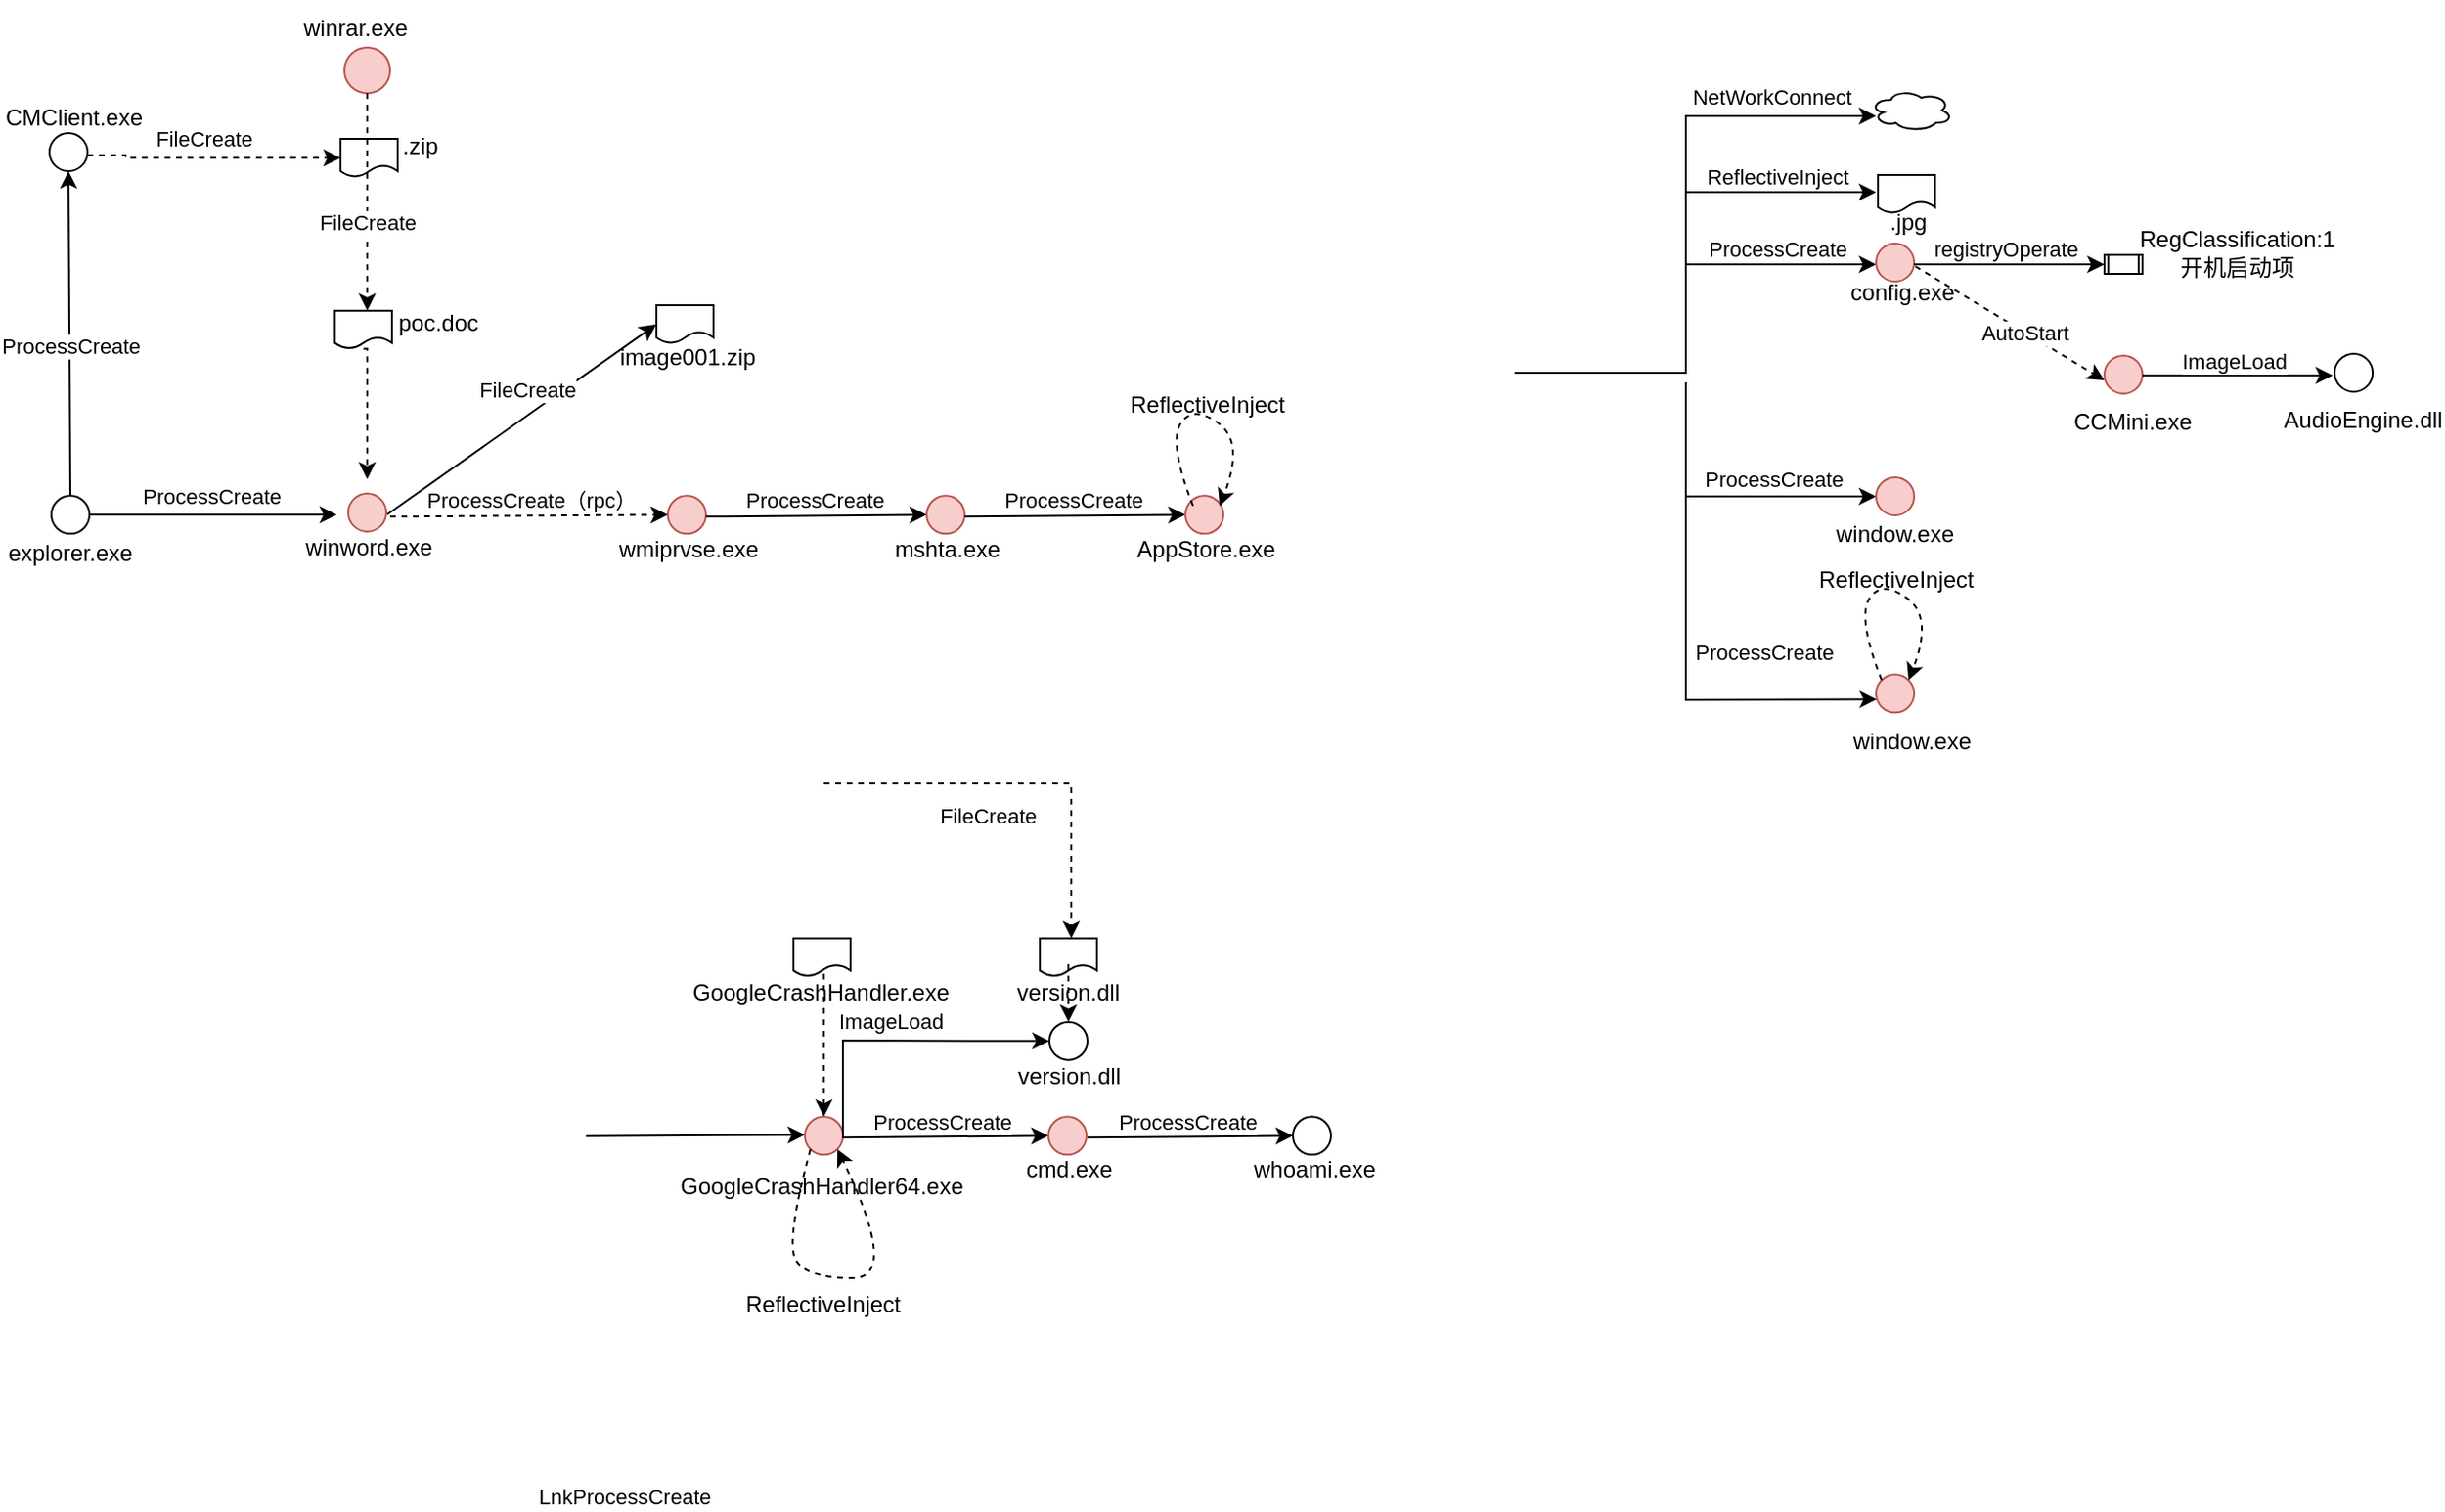 <mxfile version="24.7.8">
  <diagram name="第 1 页" id="-piAVr5oN9Rd_CtVCIbP">
    <mxGraphModel dx="1036" dy="457" grid="1" gridSize="10" guides="1" tooltips="1" connect="1" arrows="1" fold="1" page="1" pageScale="1" pageWidth="827" pageHeight="1169" math="0" shadow="0">
      <root>
        <mxCell id="0" />
        <mxCell id="1" parent="0" />
        <mxCell id="0NGUNeL6i_v_b3cjHjwt-1" value="" style="ellipse;whiteSpace=wrap;html=1;aspect=fixed;" vertex="1" parent="1">
          <mxGeometry x="141" y="358.67" width="20" height="20" as="geometry" />
        </mxCell>
        <mxCell id="0NGUNeL6i_v_b3cjHjwt-2" value="" style="endArrow=classic;html=1;rounded=0;exitX=1;exitY=0.5;exitDx=0;exitDy=0;" edge="1" parent="1" source="0NGUNeL6i_v_b3cjHjwt-1">
          <mxGeometry width="50" height="50" relative="1" as="geometry">
            <mxPoint x="391" y="353.67" as="sourcePoint" />
            <mxPoint x="291" y="368.67" as="targetPoint" />
          </mxGeometry>
        </mxCell>
        <mxCell id="0NGUNeL6i_v_b3cjHjwt-3" value="ProcessCreate" style="edgeLabel;html=1;align=center;verticalAlign=middle;resizable=0;points=[];" vertex="1" connectable="0" parent="0NGUNeL6i_v_b3cjHjwt-2">
          <mxGeometry x="-0.16" y="3" relative="1" as="geometry">
            <mxPoint x="9" y="-7" as="offset" />
          </mxGeometry>
        </mxCell>
        <mxCell id="0NGUNeL6i_v_b3cjHjwt-4" value="" style="endArrow=classic;html=1;rounded=0;entryX=0;entryY=0.5;entryDx=0;entryDy=0;" edge="1" parent="1" target="0NGUNeL6i_v_b3cjHjwt-7">
          <mxGeometry width="50" height="50" relative="1" as="geometry">
            <mxPoint x="1000" y="299" as="sourcePoint" />
            <mxPoint x="1048" y="449" as="targetPoint" />
            <Array as="points">
              <mxPoint x="1000" y="359" />
            </Array>
          </mxGeometry>
        </mxCell>
        <mxCell id="0NGUNeL6i_v_b3cjHjwt-5" value="ProcessCreate" style="edgeLabel;html=1;align=center;verticalAlign=middle;resizable=0;points=[];" vertex="1" connectable="0" parent="0NGUNeL6i_v_b3cjHjwt-4">
          <mxGeometry x="-0.16" y="3" relative="1" as="geometry">
            <mxPoint x="39" y="-6" as="offset" />
          </mxGeometry>
        </mxCell>
        <mxCell id="0NGUNeL6i_v_b3cjHjwt-6" value="explorer.exe" style="text;strokeColor=none;align=center;fillColor=none;html=1;verticalAlign=middle;whiteSpace=wrap;rounded=0;" vertex="1" parent="1">
          <mxGeometry x="121" y="373.67" width="60" height="30" as="geometry" />
        </mxCell>
        <mxCell id="0NGUNeL6i_v_b3cjHjwt-7" value="" style="ellipse;whiteSpace=wrap;html=1;aspect=fixed;fillColor=#f8cecc;strokeColor=#b85450;" vertex="1" parent="1">
          <mxGeometry x="1100" y="349" width="20" height="20" as="geometry" />
        </mxCell>
        <mxCell id="0NGUNeL6i_v_b3cjHjwt-8" value="window.exe" style="text;strokeColor=none;align=center;fillColor=none;html=1;verticalAlign=middle;whiteSpace=wrap;rounded=0;" vertex="1" parent="1">
          <mxGeometry x="1080" y="364" width="60" height="30" as="geometry" />
        </mxCell>
        <mxCell id="0NGUNeL6i_v_b3cjHjwt-9" value="" style="endArrow=classic;html=1;rounded=0;exitX=0.5;exitY=0;exitDx=0;exitDy=0;entryX=0.5;entryY=1;entryDx=0;entryDy=0;" edge="1" parent="1" source="0NGUNeL6i_v_b3cjHjwt-1" target="0NGUNeL6i_v_b3cjHjwt-11">
          <mxGeometry width="50" height="50" relative="1" as="geometry">
            <mxPoint x="150" y="274.17" as="sourcePoint" />
            <mxPoint x="150" y="190" as="targetPoint" />
          </mxGeometry>
        </mxCell>
        <mxCell id="0NGUNeL6i_v_b3cjHjwt-10" value="ProcessCreate" style="edgeLabel;html=1;align=center;verticalAlign=middle;resizable=0;points=[];" vertex="1" connectable="0" parent="0NGUNeL6i_v_b3cjHjwt-9">
          <mxGeometry x="-0.16" y="3" relative="1" as="geometry">
            <mxPoint x="3" y="-7" as="offset" />
          </mxGeometry>
        </mxCell>
        <mxCell id="0NGUNeL6i_v_b3cjHjwt-11" value="" style="ellipse;whiteSpace=wrap;html=1;aspect=fixed;" vertex="1" parent="1">
          <mxGeometry x="140" y="168" width="20" height="20" as="geometry" />
        </mxCell>
        <mxCell id="0NGUNeL6i_v_b3cjHjwt-12" value="CMClient.exe" style="text;strokeColor=none;align=center;fillColor=none;html=1;verticalAlign=middle;whiteSpace=wrap;rounded=0;" vertex="1" parent="1">
          <mxGeometry x="123" y="145" width="60" height="30" as="geometry" />
        </mxCell>
        <mxCell id="0NGUNeL6i_v_b3cjHjwt-13" value="" style="endArrow=classic;html=1;rounded=0;exitX=1;exitY=0.5;exitDx=0;exitDy=0;edgeStyle=elbowEdgeStyle;dashed=1;entryX=0;entryY=0.5;entryDx=0;entryDy=0;" edge="1" parent="1" target="0NGUNeL6i_v_b3cjHjwt-15">
          <mxGeometry width="50" height="50" relative="1" as="geometry">
            <mxPoint x="160" y="179.58" as="sourcePoint" />
            <mxPoint x="210" y="120" as="targetPoint" />
            <Array as="points">
              <mxPoint x="180" y="180" />
            </Array>
          </mxGeometry>
        </mxCell>
        <mxCell id="0NGUNeL6i_v_b3cjHjwt-14" value="FileCreate" style="edgeLabel;html=1;align=center;verticalAlign=middle;resizable=0;points=[];" vertex="1" connectable="0" parent="0NGUNeL6i_v_b3cjHjwt-13">
          <mxGeometry x="-0.16" y="3" relative="1" as="geometry">
            <mxPoint x="6" y="-7" as="offset" />
          </mxGeometry>
        </mxCell>
        <mxCell id="0NGUNeL6i_v_b3cjHjwt-15" value="" style="shape=document;whiteSpace=wrap;html=1;boundedLbl=1;" vertex="1" parent="1">
          <mxGeometry x="293" y="171" width="30" height="20" as="geometry" />
        </mxCell>
        <mxCell id="0NGUNeL6i_v_b3cjHjwt-16" value=".zip" style="text;strokeColor=none;align=center;fillColor=none;html=1;verticalAlign=middle;whiteSpace=wrap;rounded=0;" vertex="1" parent="1">
          <mxGeometry x="305" y="160" width="60" height="30" as="geometry" />
        </mxCell>
        <mxCell id="0NGUNeL6i_v_b3cjHjwt-17" value="" style="endArrow=classic;html=1;rounded=0;exitX=0.5;exitY=1;exitDx=0;exitDy=0;edgeStyle=elbowEdgeStyle;dashed=1;" edge="1" parent="1" source="0NGUNeL6i_v_b3cjHjwt-80">
          <mxGeometry width="50" height="50" relative="1" as="geometry">
            <mxPoint x="241.34" y="194.66" as="sourcePoint" />
            <mxPoint x="307" y="350" as="targetPoint" />
            <Array as="points">
              <mxPoint x="307" y="212" />
            </Array>
          </mxGeometry>
        </mxCell>
        <mxCell id="0NGUNeL6i_v_b3cjHjwt-19" value="" style="ellipse;whiteSpace=wrap;html=1;aspect=fixed;fillColor=#f8cecc;strokeColor=#b85450;" vertex="1" parent="1">
          <mxGeometry x="295" y="123" width="24" height="24" as="geometry" />
        </mxCell>
        <mxCell id="0NGUNeL6i_v_b3cjHjwt-20" value="winrar.exe" style="text;strokeColor=none;align=center;fillColor=none;html=1;verticalAlign=middle;whiteSpace=wrap;rounded=0;" vertex="1" parent="1">
          <mxGeometry x="271" y="98" width="60" height="30" as="geometry" />
        </mxCell>
        <mxCell id="0NGUNeL6i_v_b3cjHjwt-21" value="" style="endArrow=classic;html=1;rounded=0;entryX=0.339;entryY=-0.066;entryDx=0;entryDy=0;entryPerimeter=0;" edge="1" parent="1">
          <mxGeometry width="50" height="50" relative="1" as="geometry">
            <mxPoint x="1000" y="359" as="sourcePoint" />
            <mxPoint x="1100.34" y="465.69" as="targetPoint" />
            <Array as="points">
              <mxPoint x="1000" y="466" />
            </Array>
          </mxGeometry>
        </mxCell>
        <mxCell id="0NGUNeL6i_v_b3cjHjwt-22" value="ProcessCreate" style="edgeLabel;html=1;align=center;verticalAlign=middle;resizable=0;points=[];" vertex="1" connectable="0" parent="0NGUNeL6i_v_b3cjHjwt-21">
          <mxGeometry x="-0.16" y="3" relative="1" as="geometry">
            <mxPoint x="38" y="-5" as="offset" />
          </mxGeometry>
        </mxCell>
        <mxCell id="0NGUNeL6i_v_b3cjHjwt-23" value="" style="endArrow=classic;html=1;rounded=0;exitX=1;exitY=0.5;exitDx=0;exitDy=0;" edge="1" parent="1">
          <mxGeometry width="50" height="50" relative="1" as="geometry">
            <mxPoint x="910" y="294" as="sourcePoint" />
            <mxPoint x="1100" y="159" as="targetPoint" />
            <Array as="points">
              <mxPoint x="1000" y="294" />
              <mxPoint x="1000" y="159" />
            </Array>
          </mxGeometry>
        </mxCell>
        <mxCell id="0NGUNeL6i_v_b3cjHjwt-24" value="NetWorkConnect" style="edgeLabel;html=1;align=center;verticalAlign=middle;resizable=0;points=[];" vertex="1" connectable="0" parent="0NGUNeL6i_v_b3cjHjwt-23">
          <mxGeometry x="0.083" y="3" relative="1" as="geometry">
            <mxPoint x="48" y="-59" as="offset" />
          </mxGeometry>
        </mxCell>
        <mxCell id="0NGUNeL6i_v_b3cjHjwt-25" value="" style="ellipse;shape=cloud;whiteSpace=wrap;html=1;" vertex="1" parent="1">
          <mxGeometry x="1097" y="145" width="43" height="22" as="geometry" />
        </mxCell>
        <mxCell id="0NGUNeL6i_v_b3cjHjwt-26" value="" style="endArrow=classic;html=1;rounded=0;" edge="1" parent="1">
          <mxGeometry width="50" height="50" relative="1" as="geometry">
            <mxPoint x="1000" y="199" as="sourcePoint" />
            <mxPoint x="1100" y="199" as="targetPoint" />
          </mxGeometry>
        </mxCell>
        <mxCell id="0NGUNeL6i_v_b3cjHjwt-27" value="ReflectiveInject" style="edgeLabel;html=1;align=center;verticalAlign=middle;resizable=0;points=[];" vertex="1" connectable="0" parent="0NGUNeL6i_v_b3cjHjwt-26">
          <mxGeometry x="0.152" y="-2" relative="1" as="geometry">
            <mxPoint x="-10" y="-10" as="offset" />
          </mxGeometry>
        </mxCell>
        <mxCell id="0NGUNeL6i_v_b3cjHjwt-28" value="" style="shape=document;whiteSpace=wrap;html=1;boundedLbl=1;" vertex="1" parent="1">
          <mxGeometry x="1101" y="190" width="30" height="20" as="geometry" />
        </mxCell>
        <mxCell id="0NGUNeL6i_v_b3cjHjwt-29" value=".jpg" style="text;strokeColor=none;align=center;fillColor=none;html=1;verticalAlign=middle;whiteSpace=wrap;rounded=0;" vertex="1" parent="1">
          <mxGeometry x="1087" y="200" width="60" height="30" as="geometry" />
        </mxCell>
        <mxCell id="0NGUNeL6i_v_b3cjHjwt-30" value="" style="endArrow=classic;html=1;rounded=0;" edge="1" parent="1">
          <mxGeometry width="50" height="50" relative="1" as="geometry">
            <mxPoint x="1000" y="237" as="sourcePoint" />
            <mxPoint x="1100" y="237" as="targetPoint" />
          </mxGeometry>
        </mxCell>
        <mxCell id="0NGUNeL6i_v_b3cjHjwt-31" value="ProcessCreate" style="edgeLabel;html=1;align=center;verticalAlign=middle;resizable=0;points=[];" vertex="1" connectable="0" parent="0NGUNeL6i_v_b3cjHjwt-30">
          <mxGeometry x="0.152" y="-2" relative="1" as="geometry">
            <mxPoint x="-10" y="-10" as="offset" />
          </mxGeometry>
        </mxCell>
        <mxCell id="0NGUNeL6i_v_b3cjHjwt-32" value="config.exe" style="text;strokeColor=none;align=center;fillColor=none;html=1;verticalAlign=middle;whiteSpace=wrap;rounded=0;" vertex="1" parent="1">
          <mxGeometry x="1084" y="237" width="60" height="30" as="geometry" />
        </mxCell>
        <mxCell id="0NGUNeL6i_v_b3cjHjwt-33" value="" style="ellipse;whiteSpace=wrap;html=1;aspect=fixed;fillColor=#f8cecc;strokeColor=#b85450;" vertex="1" parent="1">
          <mxGeometry x="1100" y="226" width="20" height="20" as="geometry" />
        </mxCell>
        <mxCell id="0NGUNeL6i_v_b3cjHjwt-34" value="" style="endArrow=classic;html=1;rounded=0;" edge="1" parent="1">
          <mxGeometry width="50" height="50" relative="1" as="geometry">
            <mxPoint x="1120" y="237" as="sourcePoint" />
            <mxPoint x="1220" y="237" as="targetPoint" />
          </mxGeometry>
        </mxCell>
        <mxCell id="0NGUNeL6i_v_b3cjHjwt-35" value="registryOperate" style="edgeLabel;html=1;align=center;verticalAlign=middle;resizable=0;points=[];" vertex="1" connectable="0" parent="0NGUNeL6i_v_b3cjHjwt-34">
          <mxGeometry x="0.152" y="-2" relative="1" as="geometry">
            <mxPoint x="-10" y="-10" as="offset" />
          </mxGeometry>
        </mxCell>
        <mxCell id="0NGUNeL6i_v_b3cjHjwt-36" value="RegClassification:1&lt;br&gt;开机启动项" style="text;strokeColor=none;align=center;fillColor=none;html=1;verticalAlign=middle;whiteSpace=wrap;rounded=0;" vertex="1" parent="1">
          <mxGeometry x="1252" y="216" width="76" height="30" as="geometry" />
        </mxCell>
        <mxCell id="0NGUNeL6i_v_b3cjHjwt-37" value="" style="shape=process;whiteSpace=wrap;html=1;backgroundOutline=1;" vertex="1" parent="1">
          <mxGeometry x="1220" y="232" width="20" height="10" as="geometry" />
        </mxCell>
        <mxCell id="0NGUNeL6i_v_b3cjHjwt-38" value="" style="endArrow=classic;html=1;rounded=0;exitX=0.611;exitY=0.035;exitDx=0;exitDy=0;exitPerimeter=0;dashed=1;" edge="1" parent="1" source="0NGUNeL6i_v_b3cjHjwt-32">
          <mxGeometry width="50" height="50" relative="1" as="geometry">
            <mxPoint x="1120" y="298" as="sourcePoint" />
            <mxPoint x="1220" y="298" as="targetPoint" />
          </mxGeometry>
        </mxCell>
        <mxCell id="0NGUNeL6i_v_b3cjHjwt-39" value="AutoStart" style="edgeLabel;html=1;align=center;verticalAlign=middle;resizable=0;points=[];" vertex="1" connectable="0" parent="0NGUNeL6i_v_b3cjHjwt-38">
          <mxGeometry x="0.152" y="-2" relative="1" as="geometry">
            <mxPoint x="1" y="-2" as="offset" />
          </mxGeometry>
        </mxCell>
        <mxCell id="0NGUNeL6i_v_b3cjHjwt-40" value="CCMini.exe" style="text;strokeColor=none;align=center;fillColor=none;html=1;verticalAlign=middle;whiteSpace=wrap;rounded=0;" vertex="1" parent="1">
          <mxGeometry x="1197" y="305" width="76" height="30" as="geometry" />
        </mxCell>
        <mxCell id="0NGUNeL6i_v_b3cjHjwt-41" value="" style="ellipse;whiteSpace=wrap;html=1;aspect=fixed;fillColor=#f8cecc;strokeColor=#b85450;" vertex="1" parent="1">
          <mxGeometry x="1220" y="285" width="20" height="20" as="geometry" />
        </mxCell>
        <mxCell id="0NGUNeL6i_v_b3cjHjwt-42" value="" style="endArrow=classic;html=1;rounded=0;" edge="1" parent="1">
          <mxGeometry width="50" height="50" relative="1" as="geometry">
            <mxPoint x="1240" y="295.43" as="sourcePoint" />
            <mxPoint x="1340" y="295.43" as="targetPoint" />
          </mxGeometry>
        </mxCell>
        <mxCell id="0NGUNeL6i_v_b3cjHjwt-43" value="ImageLoad" style="edgeLabel;html=1;align=center;verticalAlign=middle;resizable=0;points=[];" vertex="1" connectable="0" parent="0NGUNeL6i_v_b3cjHjwt-42">
          <mxGeometry x="0.152" y="-2" relative="1" as="geometry">
            <mxPoint x="-10" y="-10" as="offset" />
          </mxGeometry>
        </mxCell>
        <mxCell id="0NGUNeL6i_v_b3cjHjwt-44" value="AudioEngine.dll" style="text;strokeColor=none;align=center;fillColor=none;html=1;verticalAlign=middle;whiteSpace=wrap;rounded=0;" vertex="1" parent="1">
          <mxGeometry x="1318" y="304" width="76" height="30" as="geometry" />
        </mxCell>
        <mxCell id="0NGUNeL6i_v_b3cjHjwt-45" value="" style="ellipse;whiteSpace=wrap;html=1;aspect=fixed;" vertex="1" parent="1">
          <mxGeometry x="1341" y="284" width="20" height="20" as="geometry" />
        </mxCell>
        <mxCell id="0NGUNeL6i_v_b3cjHjwt-46" value="" style="ellipse;whiteSpace=wrap;html=1;aspect=fixed;fillColor=#f8cecc;strokeColor=#b85450;" vertex="1" parent="1">
          <mxGeometry x="1100" y="452.67" width="20" height="20" as="geometry" />
        </mxCell>
        <mxCell id="0NGUNeL6i_v_b3cjHjwt-47" value="window.exe" style="text;strokeColor=none;align=center;fillColor=none;html=1;verticalAlign=middle;whiteSpace=wrap;rounded=0;" vertex="1" parent="1">
          <mxGeometry x="1088.5" y="472.67" width="60" height="30" as="geometry" />
        </mxCell>
        <mxCell id="0NGUNeL6i_v_b3cjHjwt-48" value="" style="curved=1;endArrow=classic;html=1;rounded=0;exitX=0;exitY=0;exitDx=0;exitDy=0;entryX=1;entryY=0;entryDx=0;entryDy=0;dashed=1;" edge="1" parent="1" source="0NGUNeL6i_v_b3cjHjwt-46" target="0NGUNeL6i_v_b3cjHjwt-46">
          <mxGeometry width="50" height="50" relative="1" as="geometry">
            <mxPoint x="1070" y="412.67" as="sourcePoint" />
            <mxPoint x="1120" y="362.67" as="targetPoint" />
            <Array as="points">
              <mxPoint x="1090" y="422.67" />
              <mxPoint x="1103" y="402.67" />
              <mxPoint x="1130" y="422.67" />
            </Array>
          </mxGeometry>
        </mxCell>
        <mxCell id="0NGUNeL6i_v_b3cjHjwt-49" value="ReflectiveInject" style="text;whiteSpace=wrap;" vertex="1" parent="1">
          <mxGeometry x="1068" y="388.67" width="90" height="20" as="geometry" />
        </mxCell>
        <mxCell id="0NGUNeL6i_v_b3cjHjwt-54" value="" style="shape=document;whiteSpace=wrap;html=1;boundedLbl=1;" vertex="1" parent="1">
          <mxGeometry x="531.02" y="591.33" width="30" height="20" as="geometry" />
        </mxCell>
        <mxCell id="0NGUNeL6i_v_b3cjHjwt-55" value="GoogleCrashHandler.exe" style="text;strokeColor=none;align=center;fillColor=none;html=1;verticalAlign=middle;whiteSpace=wrap;rounded=0;" vertex="1" parent="1">
          <mxGeometry x="497.02" y="605" width="97" height="30" as="geometry" />
        </mxCell>
        <mxCell id="0NGUNeL6i_v_b3cjHjwt-56" value="" style="endArrow=classic;html=1;rounded=0;edgeStyle=elbowEdgeStyle;dashed=1;" edge="1" parent="1">
          <mxGeometry width="50" height="50" relative="1" as="geometry">
            <mxPoint x="547.02" y="510" as="sourcePoint" />
            <mxPoint x="677.02" y="591.33" as="targetPoint" />
            <Array as="points">
              <mxPoint x="677.02" y="511.33" />
            </Array>
          </mxGeometry>
        </mxCell>
        <mxCell id="0NGUNeL6i_v_b3cjHjwt-57" value="FileCreate" style="edgeLabel;html=1;align=center;verticalAlign=middle;resizable=0;points=[];" vertex="1" connectable="0" parent="0NGUNeL6i_v_b3cjHjwt-56">
          <mxGeometry x="-0.16" y="3" relative="1" as="geometry">
            <mxPoint x="-3" y="20" as="offset" />
          </mxGeometry>
        </mxCell>
        <mxCell id="0NGUNeL6i_v_b3cjHjwt-58" value="" style="shape=document;whiteSpace=wrap;html=1;boundedLbl=1;" vertex="1" parent="1">
          <mxGeometry x="660.52" y="591.33" width="30" height="20" as="geometry" />
        </mxCell>
        <mxCell id="0NGUNeL6i_v_b3cjHjwt-59" value="version.dll" style="text;strokeColor=none;align=center;fillColor=none;html=1;verticalAlign=middle;whiteSpace=wrap;rounded=0;" vertex="1" parent="1">
          <mxGeometry x="627.02" y="605" width="97" height="30" as="geometry" />
        </mxCell>
        <mxCell id="0NGUNeL6i_v_b3cjHjwt-60" value="" style="endArrow=classic;html=1;rounded=0;exitX=1;exitY=0.5;exitDx=0;exitDy=0;" edge="1" parent="1">
          <mxGeometry width="50" height="50" relative="1" as="geometry">
            <mxPoint x="422.02" y="695.34" as="sourcePoint" />
            <mxPoint x="537.02" y="694.67" as="targetPoint" />
          </mxGeometry>
        </mxCell>
        <mxCell id="0NGUNeL6i_v_b3cjHjwt-61" value="LnkProcessCreate" style="edgeLabel;html=1;align=center;verticalAlign=middle;resizable=0;points=[];" vertex="1" connectable="0" parent="0NGUNeL6i_v_b3cjHjwt-60">
          <mxGeometry x="-0.16" y="3" relative="1" as="geometry">
            <mxPoint x="-29" y="193" as="offset" />
          </mxGeometry>
        </mxCell>
        <mxCell id="0NGUNeL6i_v_b3cjHjwt-62" value="" style="ellipse;whiteSpace=wrap;html=1;aspect=fixed;fillColor=#f8cecc;strokeColor=#b85450;" vertex="1" parent="1">
          <mxGeometry x="537.02" y="685.17" width="20" height="20" as="geometry" />
        </mxCell>
        <mxCell id="0NGUNeL6i_v_b3cjHjwt-63" value="" style="endArrow=classic;html=1;rounded=0;entryX=0.5;entryY=0;entryDx=0;entryDy=0;dashed=1;" edge="1" parent="1" target="0NGUNeL6i_v_b3cjHjwt-62">
          <mxGeometry width="50" height="50" relative="1" as="geometry">
            <mxPoint x="547.02" y="610" as="sourcePoint" />
            <mxPoint x="687.02" y="649.5" as="targetPoint" />
          </mxGeometry>
        </mxCell>
        <mxCell id="0NGUNeL6i_v_b3cjHjwt-64" value="" style="endArrow=classic;html=1;rounded=0;exitX=1;exitY=0.5;exitDx=0;exitDy=0;entryX=0;entryY=0.5;entryDx=0;entryDy=0;" edge="1" parent="1" target="0NGUNeL6i_v_b3cjHjwt-66">
          <mxGeometry width="50" height="50" relative="1" as="geometry">
            <mxPoint x="557.02" y="696.5" as="sourcePoint" />
            <mxPoint x="672.02" y="695.83" as="targetPoint" />
            <Array as="points">
              <mxPoint x="557.02" y="645" />
            </Array>
          </mxGeometry>
        </mxCell>
        <mxCell id="0NGUNeL6i_v_b3cjHjwt-65" value="ImageLoad" style="edgeLabel;html=1;align=center;verticalAlign=middle;resizable=0;points=[];" vertex="1" connectable="0" parent="0NGUNeL6i_v_b3cjHjwt-64">
          <mxGeometry x="-0.16" y="3" relative="1" as="geometry">
            <mxPoint x="9" y="-7" as="offset" />
          </mxGeometry>
        </mxCell>
        <mxCell id="0NGUNeL6i_v_b3cjHjwt-66" value="" style="ellipse;whiteSpace=wrap;html=1;aspect=fixed;" vertex="1" parent="1">
          <mxGeometry x="665.52" y="635.33" width="20" height="20" as="geometry" />
        </mxCell>
        <mxCell id="0NGUNeL6i_v_b3cjHjwt-67" value="version.dll" style="text;strokeColor=none;align=center;fillColor=none;html=1;verticalAlign=middle;whiteSpace=wrap;rounded=0;" vertex="1" parent="1">
          <mxGeometry x="645.52" y="649.0" width="60" height="30" as="geometry" />
        </mxCell>
        <mxCell id="0NGUNeL6i_v_b3cjHjwt-68" value="" style="endArrow=classic;html=1;rounded=0;entryX=0.5;entryY=0;entryDx=0;entryDy=0;dashed=1;exitX=0.5;exitY=0;exitDx=0;exitDy=0;" edge="1" parent="1" source="0NGUNeL6i_v_b3cjHjwt-59" target="0NGUNeL6i_v_b3cjHjwt-66">
          <mxGeometry width="50" height="50" relative="1" as="geometry">
            <mxPoint x="682.02" y="609.83" as="sourcePoint" />
            <mxPoint x="822.02" y="649.33" as="targetPoint" />
          </mxGeometry>
        </mxCell>
        <mxCell id="0NGUNeL6i_v_b3cjHjwt-69" value="" style="endArrow=classic;html=1;rounded=0;entryX=0;entryY=0.5;entryDx=0;entryDy=0;" edge="1" parent="1" target="0NGUNeL6i_v_b3cjHjwt-72">
          <mxGeometry width="50" height="50" relative="1" as="geometry">
            <mxPoint x="557.02" y="696.17" as="sourcePoint" />
            <mxPoint x="657.02" y="696.17" as="targetPoint" />
          </mxGeometry>
        </mxCell>
        <mxCell id="0NGUNeL6i_v_b3cjHjwt-70" value="ProcessCreate" style="edgeLabel;html=1;align=center;verticalAlign=middle;resizable=0;points=[];" vertex="1" connectable="0" parent="0NGUNeL6i_v_b3cjHjwt-69">
          <mxGeometry x="0.152" y="-2" relative="1" as="geometry">
            <mxPoint x="-10" y="-10" as="offset" />
          </mxGeometry>
        </mxCell>
        <mxCell id="0NGUNeL6i_v_b3cjHjwt-71" value="cmd.exe" style="text;strokeColor=none;align=center;fillColor=none;html=1;verticalAlign=middle;whiteSpace=wrap;rounded=0;" vertex="1" parent="1">
          <mxGeometry x="646.02" y="698.17" width="60" height="30" as="geometry" />
        </mxCell>
        <mxCell id="0NGUNeL6i_v_b3cjHjwt-72" value="" style="ellipse;whiteSpace=wrap;html=1;aspect=fixed;fillColor=#f8cecc;strokeColor=#b85450;" vertex="1" parent="1">
          <mxGeometry x="665.02" y="685.17" width="20" height="20" as="geometry" />
        </mxCell>
        <mxCell id="0NGUNeL6i_v_b3cjHjwt-73" value="" style="endArrow=classic;html=1;rounded=0;entryX=0;entryY=0.5;entryDx=0;entryDy=0;" edge="1" parent="1" target="0NGUNeL6i_v_b3cjHjwt-76">
          <mxGeometry width="50" height="50" relative="1" as="geometry">
            <mxPoint x="685.52" y="696.17" as="sourcePoint" />
            <mxPoint x="785.52" y="696.17" as="targetPoint" />
          </mxGeometry>
        </mxCell>
        <mxCell id="0NGUNeL6i_v_b3cjHjwt-74" value="ProcessCreate" style="edgeLabel;html=1;align=center;verticalAlign=middle;resizable=0;points=[];" vertex="1" connectable="0" parent="0NGUNeL6i_v_b3cjHjwt-73">
          <mxGeometry x="0.152" y="-2" relative="1" as="geometry">
            <mxPoint x="-10" y="-10" as="offset" />
          </mxGeometry>
        </mxCell>
        <mxCell id="0NGUNeL6i_v_b3cjHjwt-75" value="whoami.exe" style="text;strokeColor=none;align=center;fillColor=none;html=1;verticalAlign=middle;whiteSpace=wrap;rounded=0;" vertex="1" parent="1">
          <mxGeometry x="774.52" y="698.17" width="60" height="30" as="geometry" />
        </mxCell>
        <mxCell id="0NGUNeL6i_v_b3cjHjwt-76" value="" style="ellipse;whiteSpace=wrap;html=1;aspect=fixed;" vertex="1" parent="1">
          <mxGeometry x="793.52" y="685.17" width="20" height="20" as="geometry" />
        </mxCell>
        <mxCell id="0NGUNeL6i_v_b3cjHjwt-77" value="" style="curved=1;endArrow=classic;html=1;rounded=0;exitX=0;exitY=1;exitDx=0;exitDy=0;entryX=1;entryY=1;entryDx=0;entryDy=0;dashed=1;" edge="1" parent="1" source="0NGUNeL6i_v_b3cjHjwt-62" target="0NGUNeL6i_v_b3cjHjwt-62">
          <mxGeometry width="50" height="50" relative="1" as="geometry">
            <mxPoint x="544.02" y="782.67" as="sourcePoint" />
            <mxPoint x="594.02" y="732.67" as="targetPoint" />
            <Array as="points">
              <mxPoint x="527.02" y="750" />
              <mxPoint x="537.02" y="770" />
              <mxPoint x="587.02" y="770" />
            </Array>
          </mxGeometry>
        </mxCell>
        <mxCell id="0NGUNeL6i_v_b3cjHjwt-78" value="ReflectiveInject" style="text;whiteSpace=wrap;" vertex="1" parent="1">
          <mxGeometry x="504.02" y="770" width="90" height="20" as="geometry" />
        </mxCell>
        <mxCell id="0NGUNeL6i_v_b3cjHjwt-79" value="GoogleCrashHandler64.exe" style="text;strokeColor=none;align=center;fillColor=none;html=1;verticalAlign=middle;whiteSpace=wrap;rounded=0;" vertex="1" parent="1">
          <mxGeometry x="515.52" y="707.0" width="60" height="30" as="geometry" />
        </mxCell>
        <mxCell id="0NGUNeL6i_v_b3cjHjwt-81" value="" style="endArrow=classic;html=1;rounded=0;exitX=0.5;exitY=1;exitDx=0;exitDy=0;edgeStyle=elbowEdgeStyle;dashed=1;" edge="1" parent="1" source="0NGUNeL6i_v_b3cjHjwt-19" target="0NGUNeL6i_v_b3cjHjwt-80">
          <mxGeometry width="50" height="50" relative="1" as="geometry">
            <mxPoint x="307" y="147" as="sourcePoint" />
            <mxPoint x="307" y="350" as="targetPoint" />
            <Array as="points" />
          </mxGeometry>
        </mxCell>
        <mxCell id="0NGUNeL6i_v_b3cjHjwt-82" value="FileCreate" style="edgeLabel;html=1;align=center;verticalAlign=middle;resizable=0;points=[];" vertex="1" connectable="0" parent="0NGUNeL6i_v_b3cjHjwt-81">
          <mxGeometry x="-0.16" y="3" relative="1" as="geometry">
            <mxPoint x="-3" y="20" as="offset" />
          </mxGeometry>
        </mxCell>
        <mxCell id="0NGUNeL6i_v_b3cjHjwt-80" value="" style="shape=document;whiteSpace=wrap;html=1;boundedLbl=1;" vertex="1" parent="1">
          <mxGeometry x="290" y="261.33" width="30" height="20" as="geometry" />
        </mxCell>
        <mxCell id="0NGUNeL6i_v_b3cjHjwt-83" value="poc.doc" style="text;strokeColor=none;align=center;fillColor=none;html=1;verticalAlign=middle;whiteSpace=wrap;rounded=0;" vertex="1" parent="1">
          <mxGeometry x="312" y="255.33" width="65" height="26" as="geometry" />
        </mxCell>
        <mxCell id="0NGUNeL6i_v_b3cjHjwt-88" value="winword.exe" style="text;strokeColor=none;align=center;fillColor=none;html=1;verticalAlign=middle;whiteSpace=wrap;rounded=0;" vertex="1" parent="1">
          <mxGeometry x="278" y="370.5" width="60" height="30" as="geometry" />
        </mxCell>
        <mxCell id="0NGUNeL6i_v_b3cjHjwt-89" value="" style="ellipse;whiteSpace=wrap;html=1;aspect=fixed;fillColor=#f8cecc;strokeColor=#b85450;" vertex="1" parent="1">
          <mxGeometry x="297" y="357.5" width="20" height="20" as="geometry" />
        </mxCell>
        <mxCell id="0NGUNeL6i_v_b3cjHjwt-90" value="" style="endArrow=classic;html=1;rounded=0;entryX=0;entryY=0.5;entryDx=0;entryDy=0;" edge="1" parent="1" target="0NGUNeL6i_v_b3cjHjwt-93">
          <mxGeometry width="50" height="50" relative="1" as="geometry">
            <mxPoint x="317.5" y="368.5" as="sourcePoint" />
            <mxPoint x="426" y="367.33" as="targetPoint" />
          </mxGeometry>
        </mxCell>
        <mxCell id="0NGUNeL6i_v_b3cjHjwt-91" value="FileCreate" style="edgeLabel;html=1;align=center;verticalAlign=middle;resizable=0;points=[];" vertex="1" connectable="0" parent="0NGUNeL6i_v_b3cjHjwt-90">
          <mxGeometry x="0.152" y="-2" relative="1" as="geometry">
            <mxPoint x="-10" y="-10" as="offset" />
          </mxGeometry>
        </mxCell>
        <mxCell id="0NGUNeL6i_v_b3cjHjwt-93" value="" style="shape=document;whiteSpace=wrap;html=1;boundedLbl=1;" vertex="1" parent="1">
          <mxGeometry x="459" y="258.5" width="30" height="20" as="geometry" />
        </mxCell>
        <mxCell id="0NGUNeL6i_v_b3cjHjwt-94" value="image001.zip" style="text;strokeColor=none;align=center;fillColor=none;html=1;verticalAlign=middle;whiteSpace=wrap;rounded=0;" vertex="1" parent="1">
          <mxGeometry x="443" y="272.5" width="65" height="26" as="geometry" />
        </mxCell>
        <mxCell id="0NGUNeL6i_v_b3cjHjwt-95" value="" style="endArrow=classic;html=1;rounded=0;entryX=0;entryY=0.5;entryDx=0;entryDy=0;dashed=1;" edge="1" parent="1" target="0NGUNeL6i_v_b3cjHjwt-98">
          <mxGeometry width="50" height="50" relative="1" as="geometry">
            <mxPoint x="319" y="369.67" as="sourcePoint" />
            <mxPoint x="419" y="369.67" as="targetPoint" />
          </mxGeometry>
        </mxCell>
        <mxCell id="0NGUNeL6i_v_b3cjHjwt-96" value="ProcessCreate（rpc）" style="edgeLabel;html=1;align=center;verticalAlign=middle;resizable=0;points=[];" vertex="1" connectable="0" parent="0NGUNeL6i_v_b3cjHjwt-95">
          <mxGeometry x="0.152" y="-2" relative="1" as="geometry">
            <mxPoint x="-10" y="-10" as="offset" />
          </mxGeometry>
        </mxCell>
        <mxCell id="0NGUNeL6i_v_b3cjHjwt-98" value="" style="ellipse;whiteSpace=wrap;html=1;aspect=fixed;fillColor=#f8cecc;strokeColor=#b85450;" vertex="1" parent="1">
          <mxGeometry x="465" y="358.67" width="20" height="20" as="geometry" />
        </mxCell>
        <mxCell id="0NGUNeL6i_v_b3cjHjwt-97" value="wmiprvse.exe" style="text;strokeColor=none;align=center;fillColor=none;html=1;verticalAlign=middle;whiteSpace=wrap;rounded=0;" vertex="1" parent="1">
          <mxGeometry x="446" y="371.67" width="60" height="30" as="geometry" />
        </mxCell>
        <mxCell id="0NGUNeL6i_v_b3cjHjwt-105" value="" style="endArrow=classic;html=1;rounded=0;entryX=0;entryY=0.5;entryDx=0;entryDy=0;" edge="1" parent="1" target="0NGUNeL6i_v_b3cjHjwt-107">
          <mxGeometry width="50" height="50" relative="1" as="geometry">
            <mxPoint x="485" y="369.67" as="sourcePoint" />
            <mxPoint x="585" y="369.67" as="targetPoint" />
          </mxGeometry>
        </mxCell>
        <mxCell id="0NGUNeL6i_v_b3cjHjwt-106" value="ProcessCreate" style="edgeLabel;html=1;align=center;verticalAlign=middle;resizable=0;points=[];" vertex="1" connectable="0" parent="0NGUNeL6i_v_b3cjHjwt-105">
          <mxGeometry x="0.152" y="-2" relative="1" as="geometry">
            <mxPoint x="-10" y="-10" as="offset" />
          </mxGeometry>
        </mxCell>
        <mxCell id="0NGUNeL6i_v_b3cjHjwt-107" value="" style="ellipse;whiteSpace=wrap;html=1;aspect=fixed;fillColor=#f8cecc;strokeColor=#b85450;" vertex="1" parent="1">
          <mxGeometry x="601" y="358.67" width="20" height="20" as="geometry" />
        </mxCell>
        <mxCell id="0NGUNeL6i_v_b3cjHjwt-108" value="mshta.exe" style="text;strokeColor=none;align=center;fillColor=none;html=1;verticalAlign=middle;whiteSpace=wrap;rounded=0;" vertex="1" parent="1">
          <mxGeometry x="582" y="371.67" width="60" height="30" as="geometry" />
        </mxCell>
        <mxCell id="0NGUNeL6i_v_b3cjHjwt-109" value="" style="endArrow=classic;html=1;rounded=0;entryX=0;entryY=0.5;entryDx=0;entryDy=0;" edge="1" parent="1" target="0NGUNeL6i_v_b3cjHjwt-111">
          <mxGeometry width="50" height="50" relative="1" as="geometry">
            <mxPoint x="621" y="369.67" as="sourcePoint" />
            <mxPoint x="721" y="369.67" as="targetPoint" />
          </mxGeometry>
        </mxCell>
        <mxCell id="0NGUNeL6i_v_b3cjHjwt-110" value="ProcessCreate" style="edgeLabel;html=1;align=center;verticalAlign=middle;resizable=0;points=[];" vertex="1" connectable="0" parent="0NGUNeL6i_v_b3cjHjwt-109">
          <mxGeometry x="0.152" y="-2" relative="1" as="geometry">
            <mxPoint x="-10" y="-10" as="offset" />
          </mxGeometry>
        </mxCell>
        <mxCell id="0NGUNeL6i_v_b3cjHjwt-111" value="" style="ellipse;whiteSpace=wrap;html=1;aspect=fixed;fillColor=#f8cecc;strokeColor=#b85450;" vertex="1" parent="1">
          <mxGeometry x="737" y="358.67" width="20" height="20" as="geometry" />
        </mxCell>
        <mxCell id="0NGUNeL6i_v_b3cjHjwt-112" value="AppStore.exe" style="text;strokeColor=none;align=center;fillColor=none;html=1;verticalAlign=middle;whiteSpace=wrap;rounded=0;" vertex="1" parent="1">
          <mxGeometry x="718" y="371.67" width="60" height="30" as="geometry" />
        </mxCell>
        <mxCell id="0NGUNeL6i_v_b3cjHjwt-113" value="" style="curved=1;endArrow=classic;html=1;rounded=0;exitX=0;exitY=0;exitDx=0;exitDy=0;entryX=1;entryY=0;entryDx=0;entryDy=0;dashed=1;" edge="1" parent="1">
          <mxGeometry width="50" height="50" relative="1" as="geometry">
            <mxPoint x="741.02" y="364" as="sourcePoint" />
            <mxPoint x="755.02" y="364" as="targetPoint" />
            <Array as="points">
              <mxPoint x="728.02" y="330.67" />
              <mxPoint x="741.02" y="310.67" />
              <mxPoint x="768.02" y="330.67" />
            </Array>
          </mxGeometry>
        </mxCell>
        <mxCell id="0NGUNeL6i_v_b3cjHjwt-114" value="ReflectiveInject" style="text;whiteSpace=wrap;" vertex="1" parent="1">
          <mxGeometry x="706.02" y="296.67" width="90" height="20" as="geometry" />
        </mxCell>
      </root>
    </mxGraphModel>
  </diagram>
</mxfile>
